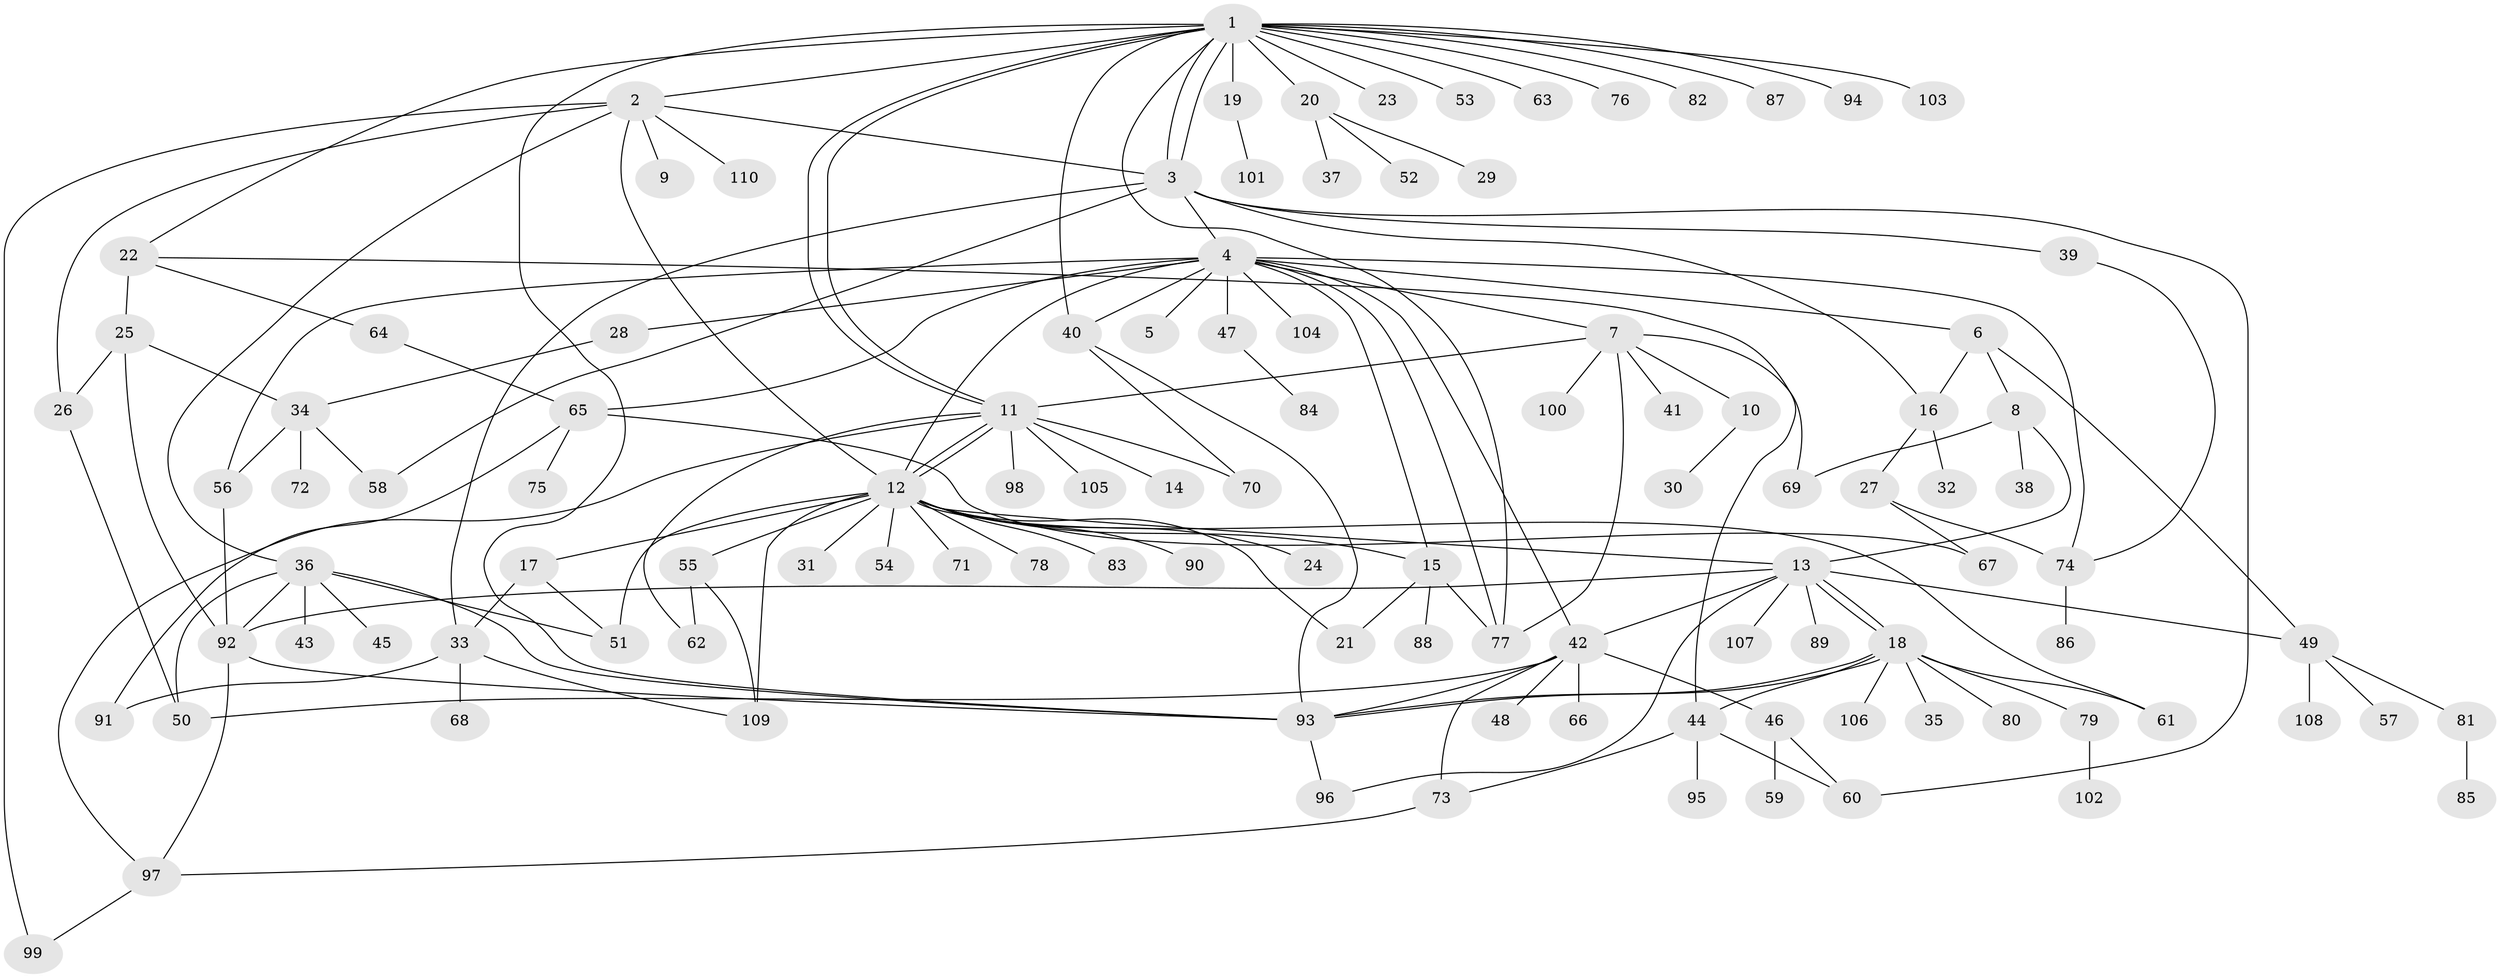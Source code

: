 // Generated by graph-tools (version 1.1) at 2025/14/03/09/25 04:14:45]
// undirected, 110 vertices, 164 edges
graph export_dot {
graph [start="1"]
  node [color=gray90,style=filled];
  1;
  2;
  3;
  4;
  5;
  6;
  7;
  8;
  9;
  10;
  11;
  12;
  13;
  14;
  15;
  16;
  17;
  18;
  19;
  20;
  21;
  22;
  23;
  24;
  25;
  26;
  27;
  28;
  29;
  30;
  31;
  32;
  33;
  34;
  35;
  36;
  37;
  38;
  39;
  40;
  41;
  42;
  43;
  44;
  45;
  46;
  47;
  48;
  49;
  50;
  51;
  52;
  53;
  54;
  55;
  56;
  57;
  58;
  59;
  60;
  61;
  62;
  63;
  64;
  65;
  66;
  67;
  68;
  69;
  70;
  71;
  72;
  73;
  74;
  75;
  76;
  77;
  78;
  79;
  80;
  81;
  82;
  83;
  84;
  85;
  86;
  87;
  88;
  89;
  90;
  91;
  92;
  93;
  94;
  95;
  96;
  97;
  98;
  99;
  100;
  101;
  102;
  103;
  104;
  105;
  106;
  107;
  108;
  109;
  110;
  1 -- 2;
  1 -- 3;
  1 -- 3;
  1 -- 11;
  1 -- 11;
  1 -- 19;
  1 -- 20;
  1 -- 22;
  1 -- 23;
  1 -- 40;
  1 -- 53;
  1 -- 63;
  1 -- 76;
  1 -- 77;
  1 -- 82;
  1 -- 87;
  1 -- 93;
  1 -- 94;
  1 -- 103;
  2 -- 3;
  2 -- 9;
  2 -- 12;
  2 -- 26;
  2 -- 36;
  2 -- 99;
  2 -- 110;
  3 -- 4;
  3 -- 16;
  3 -- 33;
  3 -- 39;
  3 -- 58;
  3 -- 60;
  4 -- 5;
  4 -- 6;
  4 -- 7;
  4 -- 12;
  4 -- 15;
  4 -- 28;
  4 -- 40;
  4 -- 42;
  4 -- 47;
  4 -- 56;
  4 -- 65;
  4 -- 74;
  4 -- 77;
  4 -- 104;
  6 -- 8;
  6 -- 16;
  6 -- 49;
  7 -- 10;
  7 -- 11;
  7 -- 41;
  7 -- 69;
  7 -- 77;
  7 -- 100;
  8 -- 13;
  8 -- 38;
  8 -- 69;
  10 -- 30;
  11 -- 12;
  11 -- 12;
  11 -- 14;
  11 -- 62;
  11 -- 70;
  11 -- 97;
  11 -- 98;
  11 -- 105;
  12 -- 13;
  12 -- 15;
  12 -- 17;
  12 -- 21;
  12 -- 24;
  12 -- 31;
  12 -- 51;
  12 -- 54;
  12 -- 55;
  12 -- 61;
  12 -- 71;
  12 -- 78;
  12 -- 83;
  12 -- 90;
  12 -- 109;
  13 -- 18;
  13 -- 18;
  13 -- 42;
  13 -- 49;
  13 -- 89;
  13 -- 92;
  13 -- 96;
  13 -- 107;
  15 -- 21;
  15 -- 77;
  15 -- 88;
  16 -- 27;
  16 -- 32;
  17 -- 33;
  17 -- 51;
  18 -- 35;
  18 -- 44;
  18 -- 61;
  18 -- 79;
  18 -- 80;
  18 -- 93;
  18 -- 93;
  18 -- 106;
  19 -- 101;
  20 -- 29;
  20 -- 37;
  20 -- 52;
  22 -- 25;
  22 -- 44;
  22 -- 64;
  25 -- 26;
  25 -- 34;
  25 -- 92;
  26 -- 50;
  27 -- 67;
  27 -- 74;
  28 -- 34;
  33 -- 68;
  33 -- 91;
  33 -- 109;
  34 -- 56;
  34 -- 58;
  34 -- 72;
  36 -- 43;
  36 -- 45;
  36 -- 50;
  36 -- 51;
  36 -- 92;
  36 -- 93;
  39 -- 74;
  40 -- 70;
  40 -- 93;
  42 -- 46;
  42 -- 48;
  42 -- 50;
  42 -- 66;
  42 -- 73;
  42 -- 93;
  44 -- 60;
  44 -- 73;
  44 -- 95;
  46 -- 59;
  46 -- 60;
  47 -- 84;
  49 -- 57;
  49 -- 81;
  49 -- 108;
  55 -- 62;
  55 -- 109;
  56 -- 92;
  64 -- 65;
  65 -- 67;
  65 -- 75;
  65 -- 91;
  73 -- 97;
  74 -- 86;
  79 -- 102;
  81 -- 85;
  92 -- 93;
  92 -- 97;
  93 -- 96;
  97 -- 99;
}
